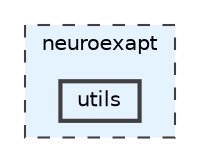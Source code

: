 digraph "neuroexapt/utils"
{
 // LATEX_PDF_SIZE
  bgcolor="transparent";
  edge [fontname=Helvetica,fontsize=10,labelfontname=Helvetica,labelfontsize=10];
  node [fontname=Helvetica,fontsize=10,shape=box,height=0.2,width=0.4];
  compound=true
  subgraph clusterdir_03560b2b52c22ddaa6625abe75f3abd3 {
    graph [ bgcolor="#e5f2ff", pencolor="grey25", label="neuroexapt", fontname=Helvetica,fontsize=10 style="filled,dashed", URL="dir_03560b2b52c22ddaa6625abe75f3abd3.html",tooltip=""]
  dir_8a8ebc6d72e434871eadee63a6007c97 [label="utils", fillcolor="#e5f2ff", color="grey25", style="filled,bold", URL="dir_8a8ebc6d72e434871eadee63a6007c97.html",tooltip=""];
  }
}
